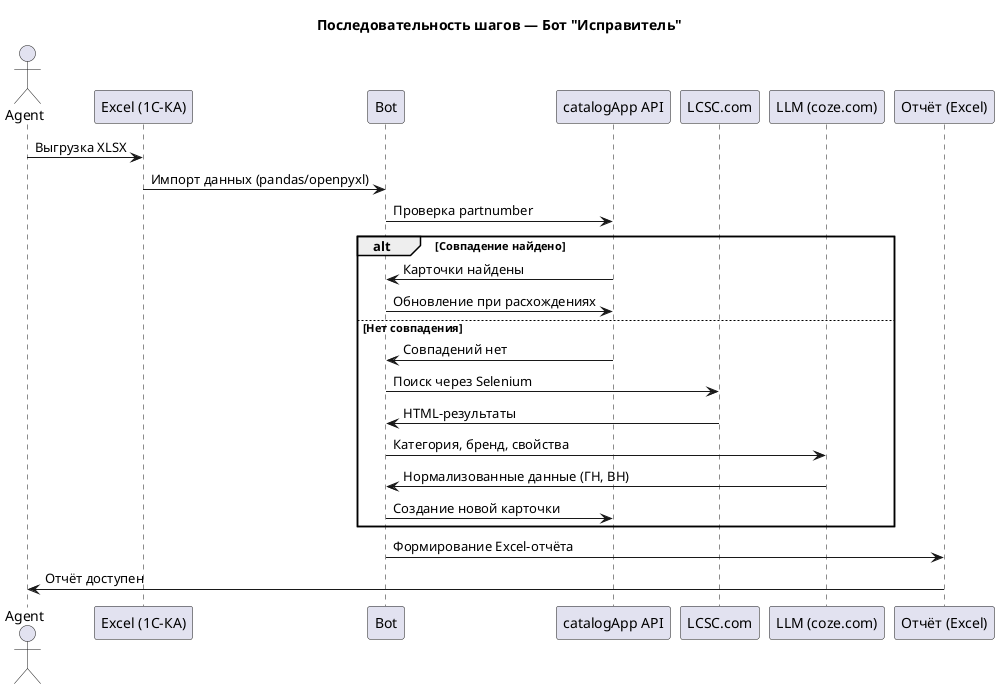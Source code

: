 @startuml
title Последовательность шагов — Бот "Исправитель"

actor Agent
participant "Excel (1С-КА)" as Excel
participant "Bot" as Bot
participant "catalogApp API" as Catalog
participant "LCSC.com" as LCSC
participant "LLM (coze.com)" as LLM
participant "Отчёт (Excel)" as Report

Agent -> Excel : Выгрузка XLSX
Excel -> Bot : Импорт данных (pandas/openpyxl)

Bot -> Catalog : Проверка partnumber
alt Совпадение найдено
    Catalog -> Bot : Карточки найдены
    Bot -> Catalog : Обновление при расхождениях
else Нет совпадения
    Catalog -> Bot : Совпадений нет
    Bot -> LCSC : Поиск через Selenium
    LCSC -> Bot : HTML-результаты
    Bot -> LLM : Категория, бренд, свойства
    LLM -> Bot : Нормализованные данные (ГН, ВН)
    Bot -> Catalog : Создание новой карточки
end

Bot -> Report : Формирование Excel-отчёта
Report -> Agent : Отчёт доступен
@enduml
